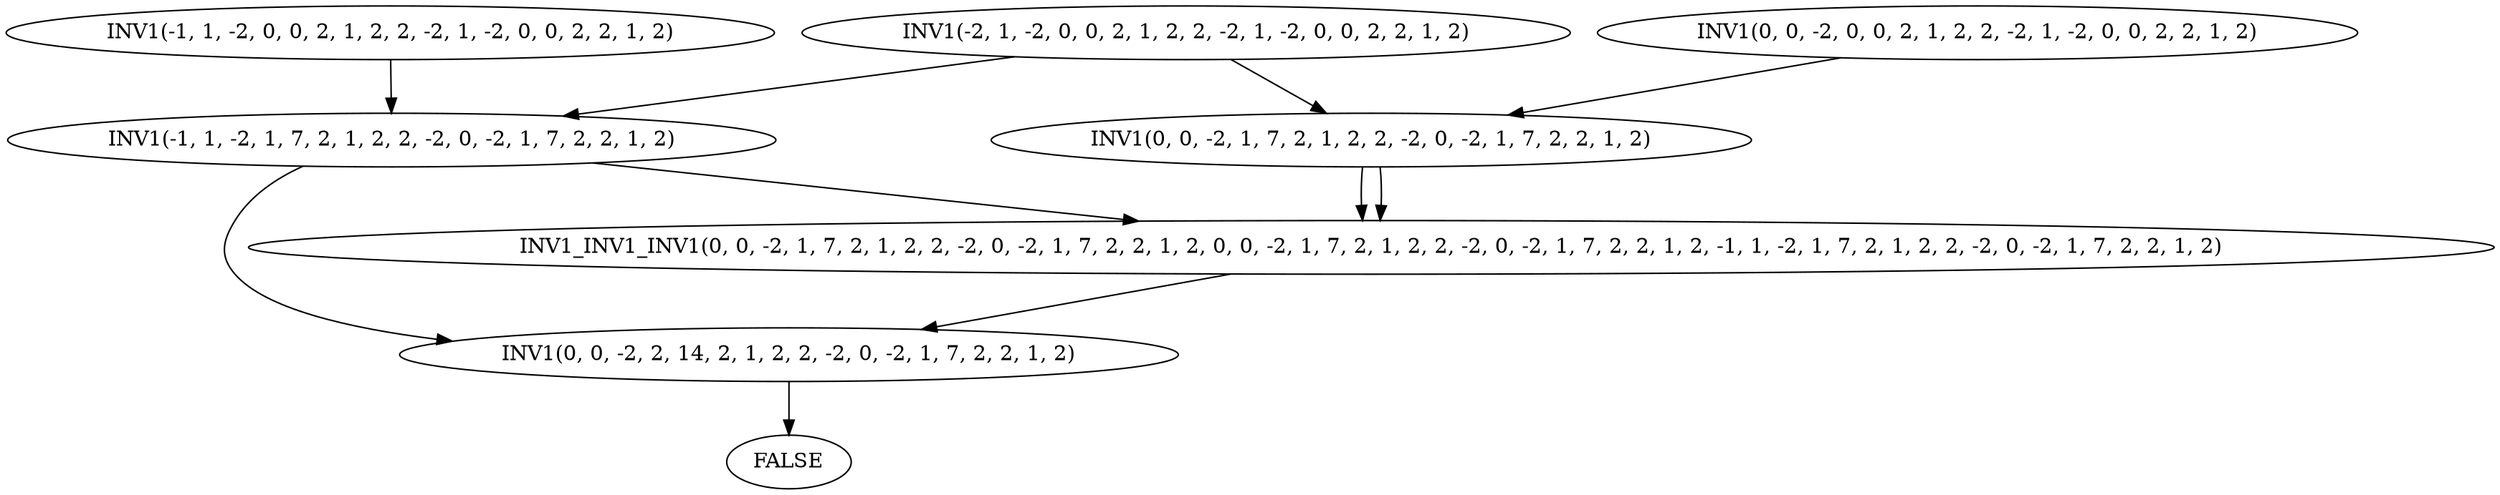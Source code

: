 digraph dag {
0[label="FALSE"];
1->0;
1[label="INV1(0, 0, -2, 2, 14, 2, 1, 2, 2, -2, 0, -2, 1, 7, 2, 2, 1, 2)"];
3->1;
2->1;
2[label="INV1_INV1_INV1(0, 0, -2, 1, 7, 2, 1, 2, 2, -2, 0, -2, 1, 7, 2, 2, 1, 2, 0, 0, -2, 1, 7, 2, 1, 2, 2, -2, 0, -2, 1, 7, 2, 2, 1, 2, -1, 1, -2, 1, 7, 2, 1, 2, 2, -2, 0, -2, 1, 7, 2, 2, 1, 2)"];
4->2;
4->2;
3->2;
3[label="INV1(-1, 1, -2, 1, 7, 2, 1, 2, 2, -2, 0, -2, 1, 7, 2, 2, 1, 2)"];
5->3;
7->3;
4[label="INV1(0, 0, -2, 1, 7, 2, 1, 2, 2, -2, 0, -2, 1, 7, 2, 2, 1, 2)"];
6->4;
7->4;
5[label="INV1(-1, 1, -2, 0, 0, 2, 1, 2, 2, -2, 1, -2, 0, 0, 2, 2, 1, 2)"];
6[label="INV1(0, 0, -2, 0, 0, 2, 1, 2, 2, -2, 1, -2, 0, 0, 2, 2, 1, 2)"];
7[label="INV1(-2, 1, -2, 0, 0, 2, 1, 2, 2, -2, 1, -2, 0, 0, 2, 2, 1, 2)"];
}

